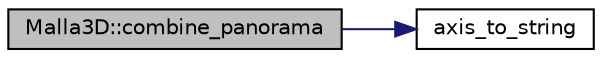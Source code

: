 digraph "Malla3D::combine_panorama"
{
 // LATEX_PDF_SIZE
  edge [fontname="Helvetica",fontsize="10",labelfontname="Helvetica",labelfontsize="10"];
  node [fontname="Helvetica",fontsize="10",shape=record];
  rankdir="LR";
  Node1 [label="Malla3D::combine_panorama",height=0.2,width=0.4,color="black", fillcolor="grey75", style="filled", fontcolor="black",tooltip="Combine PANORAMA feature maps SDM, NDM and GNDM in PANORAMA extended representation."];
  Node1 -> Node2 [color="midnightblue",fontsize="10",style="solid",fontname="Helvetica"];
  Node2 [label="axis_to_string",height=0.2,width=0.4,color="black", fillcolor="white", style="filled",URL="$aux_8h.html#afc31f23e1de37e57949b88b2da006122",tooltip="Convert enum Axis to std::string c++ type."];
}
